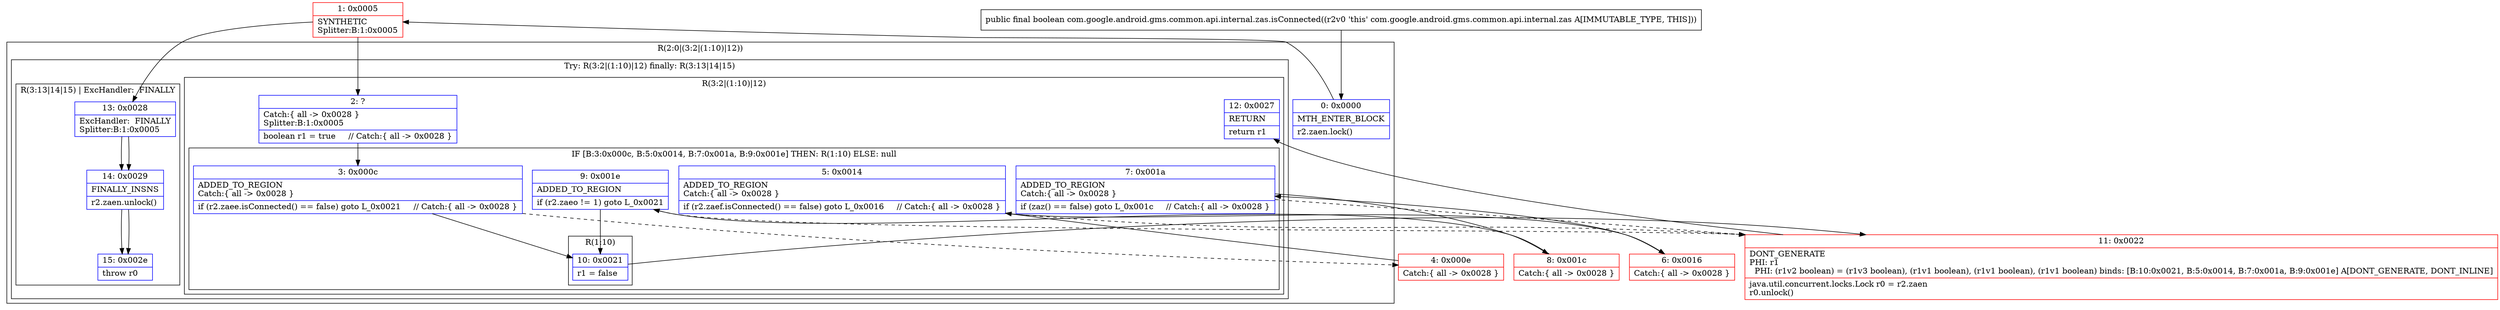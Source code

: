 digraph "CFG forcom.google.android.gms.common.api.internal.zas.isConnected()Z" {
subgraph cluster_Region_1012870223 {
label = "R(2:0|(3:2|(1:10)|12))";
node [shape=record,color=blue];
Node_0 [shape=record,label="{0\:\ 0x0000|MTH_ENTER_BLOCK\l|r2.zaen.lock()\l}"];
subgraph cluster_TryCatchRegion_1176246351 {
label = "Try: R(3:2|(1:10)|12) finally: R(3:13|14|15)";
node [shape=record,color=blue];
subgraph cluster_Region_171283490 {
label = "R(3:2|(1:10)|12)";
node [shape=record,color=blue];
Node_2 [shape=record,label="{2\:\ ?|Catch:\{ all \-\> 0x0028 \}\lSplitter:B:1:0x0005\l|boolean r1 = true     \/\/ Catch:\{ all \-\> 0x0028 \}\l}"];
subgraph cluster_IfRegion_787961547 {
label = "IF [B:3:0x000c, B:5:0x0014, B:7:0x001a, B:9:0x001e] THEN: R(1:10) ELSE: null";
node [shape=record,color=blue];
Node_3 [shape=record,label="{3\:\ 0x000c|ADDED_TO_REGION\lCatch:\{ all \-\> 0x0028 \}\l|if (r2.zaee.isConnected() == false) goto L_0x0021     \/\/ Catch:\{ all \-\> 0x0028 \}\l}"];
Node_5 [shape=record,label="{5\:\ 0x0014|ADDED_TO_REGION\lCatch:\{ all \-\> 0x0028 \}\l|if (r2.zaef.isConnected() == false) goto L_0x0016     \/\/ Catch:\{ all \-\> 0x0028 \}\l}"];
Node_7 [shape=record,label="{7\:\ 0x001a|ADDED_TO_REGION\lCatch:\{ all \-\> 0x0028 \}\l|if (zaz() == false) goto L_0x001c     \/\/ Catch:\{ all \-\> 0x0028 \}\l}"];
Node_9 [shape=record,label="{9\:\ 0x001e|ADDED_TO_REGION\l|if (r2.zaeo != 1) goto L_0x0021\l}"];
subgraph cluster_Region_1468595013 {
label = "R(1:10)";
node [shape=record,color=blue];
Node_10 [shape=record,label="{10\:\ 0x0021|r1 = false\l}"];
}
}
Node_12 [shape=record,label="{12\:\ 0x0027|RETURN\l|return r1\l}"];
}
subgraph cluster_Region_1024698352 {
label = "R(3:13|14|15) | ExcHandler:  FINALLY\l";
node [shape=record,color=blue];
Node_13 [shape=record,label="{13\:\ 0x0028|ExcHandler:  FINALLY\lSplitter:B:1:0x0005\l}"];
Node_14 [shape=record,label="{14\:\ 0x0029|FINALLY_INSNS\l|r2.zaen.unlock()\l}"];
Node_15 [shape=record,label="{15\:\ 0x002e|throw r0\l}"];
}
}
}
subgraph cluster_Region_1024698352 {
label = "R(3:13|14|15) | ExcHandler:  FINALLY\l";
node [shape=record,color=blue];
Node_13 [shape=record,label="{13\:\ 0x0028|ExcHandler:  FINALLY\lSplitter:B:1:0x0005\l}"];
Node_14 [shape=record,label="{14\:\ 0x0029|FINALLY_INSNS\l|r2.zaen.unlock()\l}"];
Node_15 [shape=record,label="{15\:\ 0x002e|throw r0\l}"];
}
Node_1 [shape=record,color=red,label="{1\:\ 0x0005|SYNTHETIC\lSplitter:B:1:0x0005\l}"];
Node_4 [shape=record,color=red,label="{4\:\ 0x000e|Catch:\{ all \-\> 0x0028 \}\l}"];
Node_6 [shape=record,color=red,label="{6\:\ 0x0016|Catch:\{ all \-\> 0x0028 \}\l}"];
Node_8 [shape=record,color=red,label="{8\:\ 0x001c|Catch:\{ all \-\> 0x0028 \}\l}"];
Node_11 [shape=record,color=red,label="{11\:\ 0x0022|DONT_GENERATE\lPHI: r1 \l  PHI: (r1v2 boolean) = (r1v3 boolean), (r1v1 boolean), (r1v1 boolean), (r1v1 boolean) binds: [B:10:0x0021, B:5:0x0014, B:7:0x001a, B:9:0x001e] A[DONT_GENERATE, DONT_INLINE]\l|java.util.concurrent.locks.Lock r0 = r2.zaen\lr0.unlock()\l}"];
MethodNode[shape=record,label="{public final boolean com.google.android.gms.common.api.internal.zas.isConnected((r2v0 'this' com.google.android.gms.common.api.internal.zas A[IMMUTABLE_TYPE, THIS])) }"];
MethodNode -> Node_0;
Node_0 -> Node_1;
Node_2 -> Node_3;
Node_3 -> Node_4[style=dashed];
Node_3 -> Node_10;
Node_5 -> Node_6;
Node_5 -> Node_11[style=dashed];
Node_7 -> Node_8;
Node_7 -> Node_11[style=dashed];
Node_9 -> Node_10;
Node_9 -> Node_11[style=dashed];
Node_10 -> Node_11;
Node_13 -> Node_14;
Node_14 -> Node_15;
Node_13 -> Node_14;
Node_14 -> Node_15;
Node_1 -> Node_2;
Node_1 -> Node_13;
Node_4 -> Node_5;
Node_6 -> Node_7;
Node_8 -> Node_9;
Node_11 -> Node_12;
}

